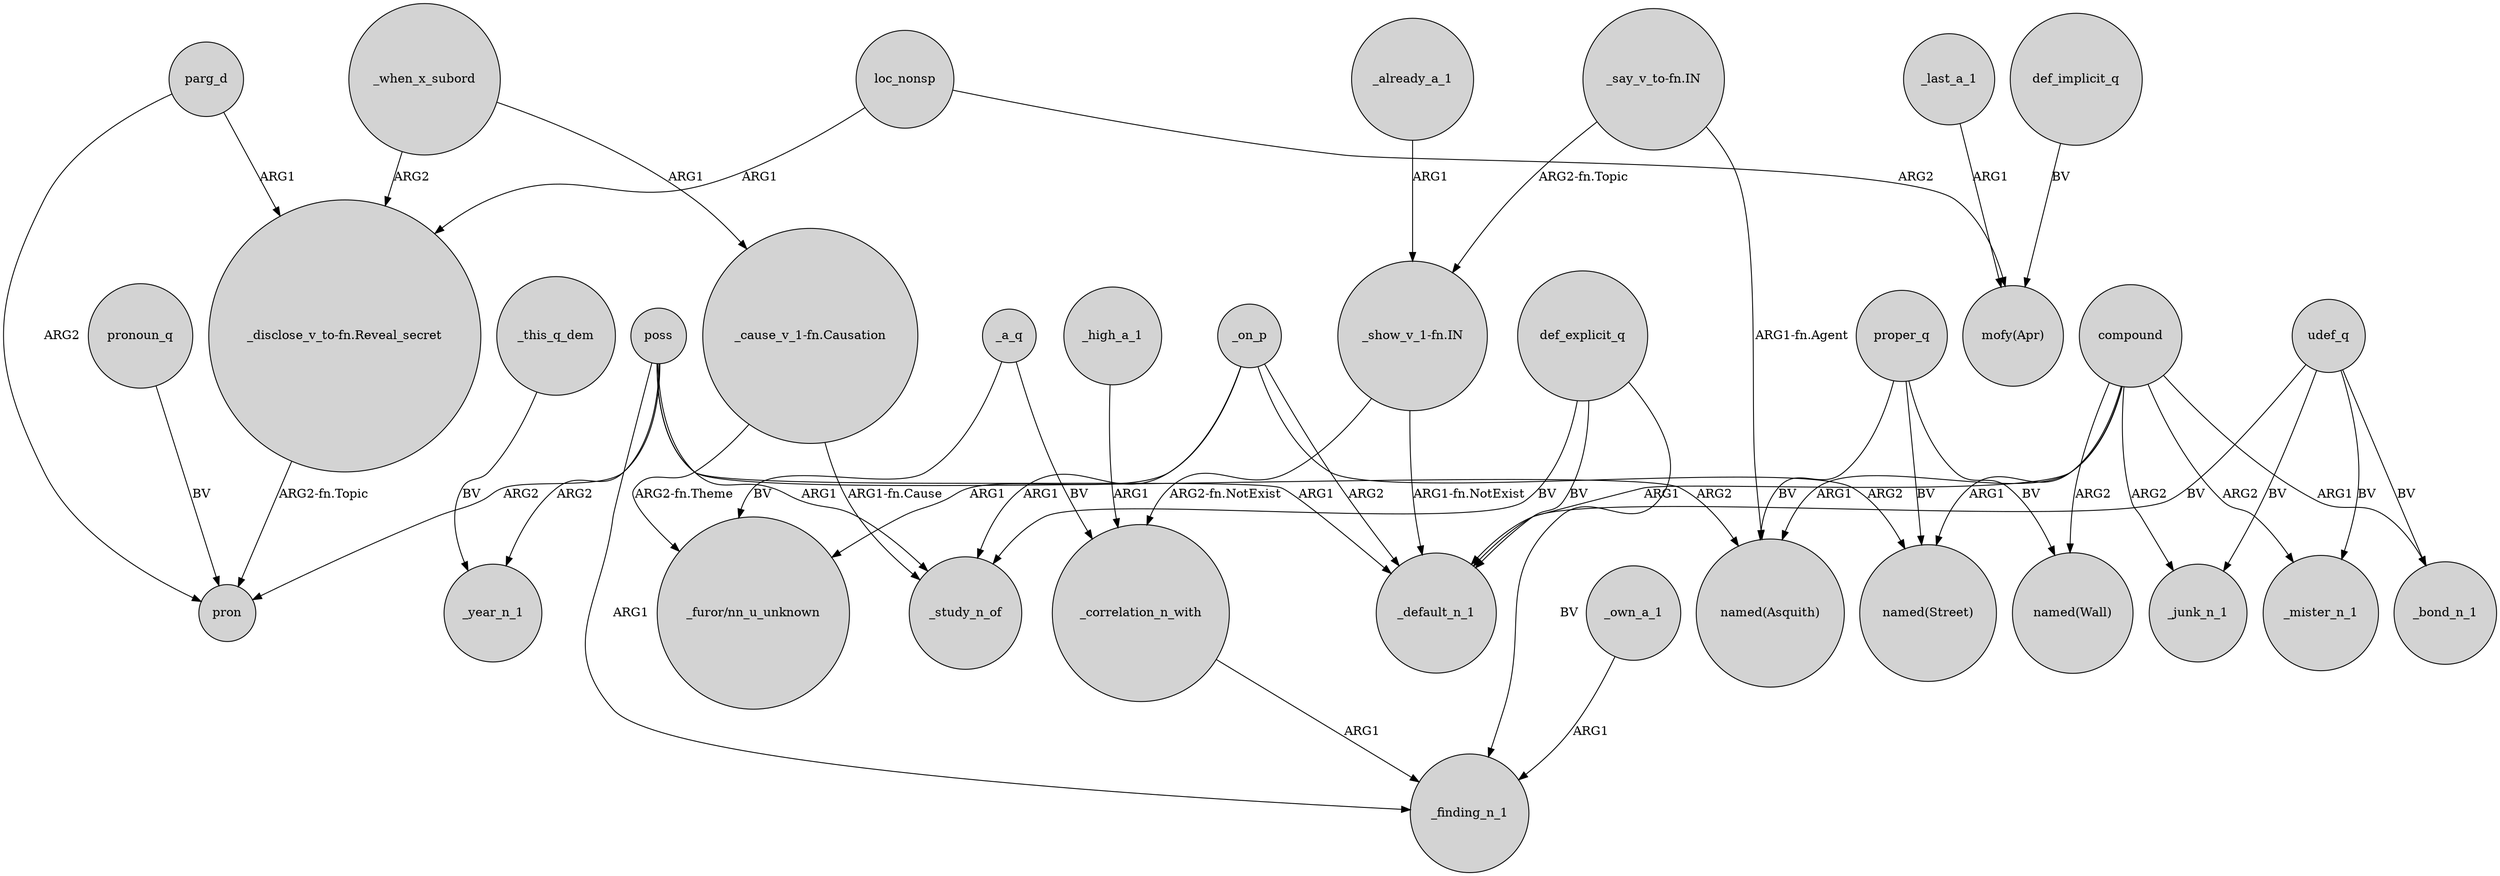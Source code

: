 digraph {
	node [shape=circle style=filled]
	"_say_v_to-fn.IN" -> "named(Asquith)" [label="ARG1-fn.Agent"]
	poss -> pron [label=ARG2]
	_when_x_subord -> "_cause_v_1-fn.Causation" [label=ARG1]
	poss -> _finding_n_1 [label=ARG1]
	compound -> "named(Street)" [label=ARG1]
	proper_q -> "named(Wall)" [label=BV]
	loc_nonsp -> "mofy(Apr)" [label=ARG2]
	_already_a_1 -> "_show_v_1-fn.IN" [label=ARG1]
	_a_q -> _correlation_n_with [label=BV]
	compound -> _mister_n_1 [label=ARG2]
	_on_p -> _default_n_1 [label=ARG2]
	compound -> _bond_n_1 [label=ARG1]
	poss -> _default_n_1 [label=ARG1]
	udef_q -> _mister_n_1 [label=BV]
	_on_p -> "_furor/nn_u_unknown" [label=ARG1]
	_own_a_1 -> _finding_n_1 [label=ARG1]
	udef_q -> _default_n_1 [label=BV]
	compound -> _junk_n_1 [label=ARG2]
	def_implicit_q -> "mofy(Apr)" [label=BV]
	_a_q -> "_furor/nn_u_unknown" [label=BV]
	parg_d -> pron [label=ARG2]
	"_disclose_v_to-fn.Reveal_secret" -> pron [label="ARG2-fn.Topic"]
	proper_q -> "named(Street)" [label=BV]
	parg_d -> "_disclose_v_to-fn.Reveal_secret" [label=ARG1]
	udef_q -> _junk_n_1 [label=BV]
	"_cause_v_1-fn.Causation" -> _study_n_of [label="ARG1-fn.Cause"]
	pronoun_q -> pron [label=BV]
	"_show_v_1-fn.IN" -> _default_n_1 [label="ARG1-fn.NotExist"]
	def_explicit_q -> _finding_n_1 [label=BV]
	udef_q -> _bond_n_1 [label=BV]
	compound -> "named(Wall)" [label=ARG2]
	poss -> _year_n_1 [label=ARG2]
	def_explicit_q -> _study_n_of [label=BV]
	proper_q -> "named(Asquith)" [label=BV]
	compound -> _default_n_1 [label=ARG1]
	loc_nonsp -> "_disclose_v_to-fn.Reveal_secret" [label=ARG1]
	"_say_v_to-fn.IN" -> "_show_v_1-fn.IN" [label="ARG2-fn.Topic"]
	_high_a_1 -> _correlation_n_with [label=ARG1]
	_on_p -> "named(Street)" [label=ARG2]
	"_cause_v_1-fn.Causation" -> "_furor/nn_u_unknown" [label="ARG2-fn.Theme"]
	_when_x_subord -> "_disclose_v_to-fn.Reveal_secret" [label=ARG2]
	_correlation_n_with -> _finding_n_1 [label=ARG1]
	_last_a_1 -> "mofy(Apr)" [label=ARG1]
	_on_p -> _study_n_of [label=ARG1]
	compound -> "named(Asquith)" [label=ARG1]
	def_explicit_q -> _default_n_1 [label=BV]
	"_show_v_1-fn.IN" -> _correlation_n_with [label="ARG2-fn.NotExist"]
	poss -> "named(Asquith)" [label=ARG2]
	poss -> _study_n_of [label=ARG1]
	_this_q_dem -> _year_n_1 [label=BV]
}
